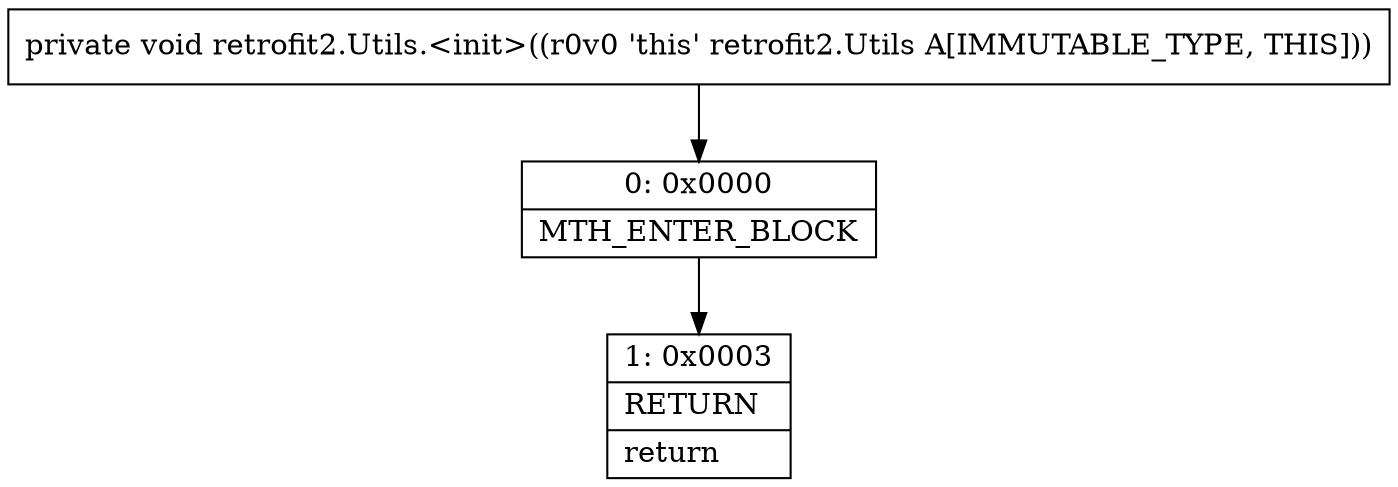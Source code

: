 digraph "CFG forretrofit2.Utils.\<init\>()V" {
Node_0 [shape=record,label="{0\:\ 0x0000|MTH_ENTER_BLOCK\l}"];
Node_1 [shape=record,label="{1\:\ 0x0003|RETURN\l|return\l}"];
MethodNode[shape=record,label="{private void retrofit2.Utils.\<init\>((r0v0 'this' retrofit2.Utils A[IMMUTABLE_TYPE, THIS])) }"];
MethodNode -> Node_0;
Node_0 -> Node_1;
}

